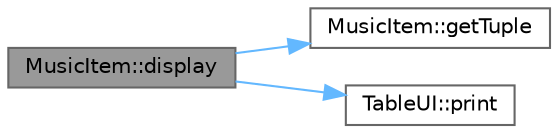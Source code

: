 digraph "MusicItem::display"
{
 // LATEX_PDF_SIZE
  bgcolor="transparent";
  edge [fontname=Helvetica,fontsize=10,labelfontname=Helvetica,labelfontsize=10];
  node [fontname=Helvetica,fontsize=10,shape=box,height=0.2,width=0.4];
  rankdir="LR";
  Node1 [id="Node000001",label="MusicItem::display",height=0.2,width=0.4,color="gray40", fillcolor="grey60", style="filled", fontcolor="black",tooltip="Hiển thị thông tin của mặt hàng dưới dạng bảng."];
  Node1 -> Node2 [id="edge1_Node000001_Node000002",color="steelblue1",style="solid",tooltip=" "];
  Node2 [id="Node000002",label="MusicItem::getTuple",height=0.2,width=0.4,color="grey40", fillcolor="white", style="filled",URL="$class_music_item.html#a965e0a034356724455102d7bd3cb7774",tooltip="Lấy một vector chứa các giá trị của các thuộc tính của mặt hàng, dùng để hiển thị trong bảng."];
  Node1 -> Node3 [id="edge2_Node000001_Node000003",color="steelblue1",style="solid",tooltip=" "];
  Node3 [id="Node000003",label="TableUI::print",height=0.2,width=0.4,color="grey40", fillcolor="white", style="filled",URL="$class_table_u_i.html#a7780bfa2c06d1e17fbe58cc8e7081c84",tooltip="In ra bảng từ một danh sách các hàng (tuples), mỗi hàng là một vector chuỗi."];
}
